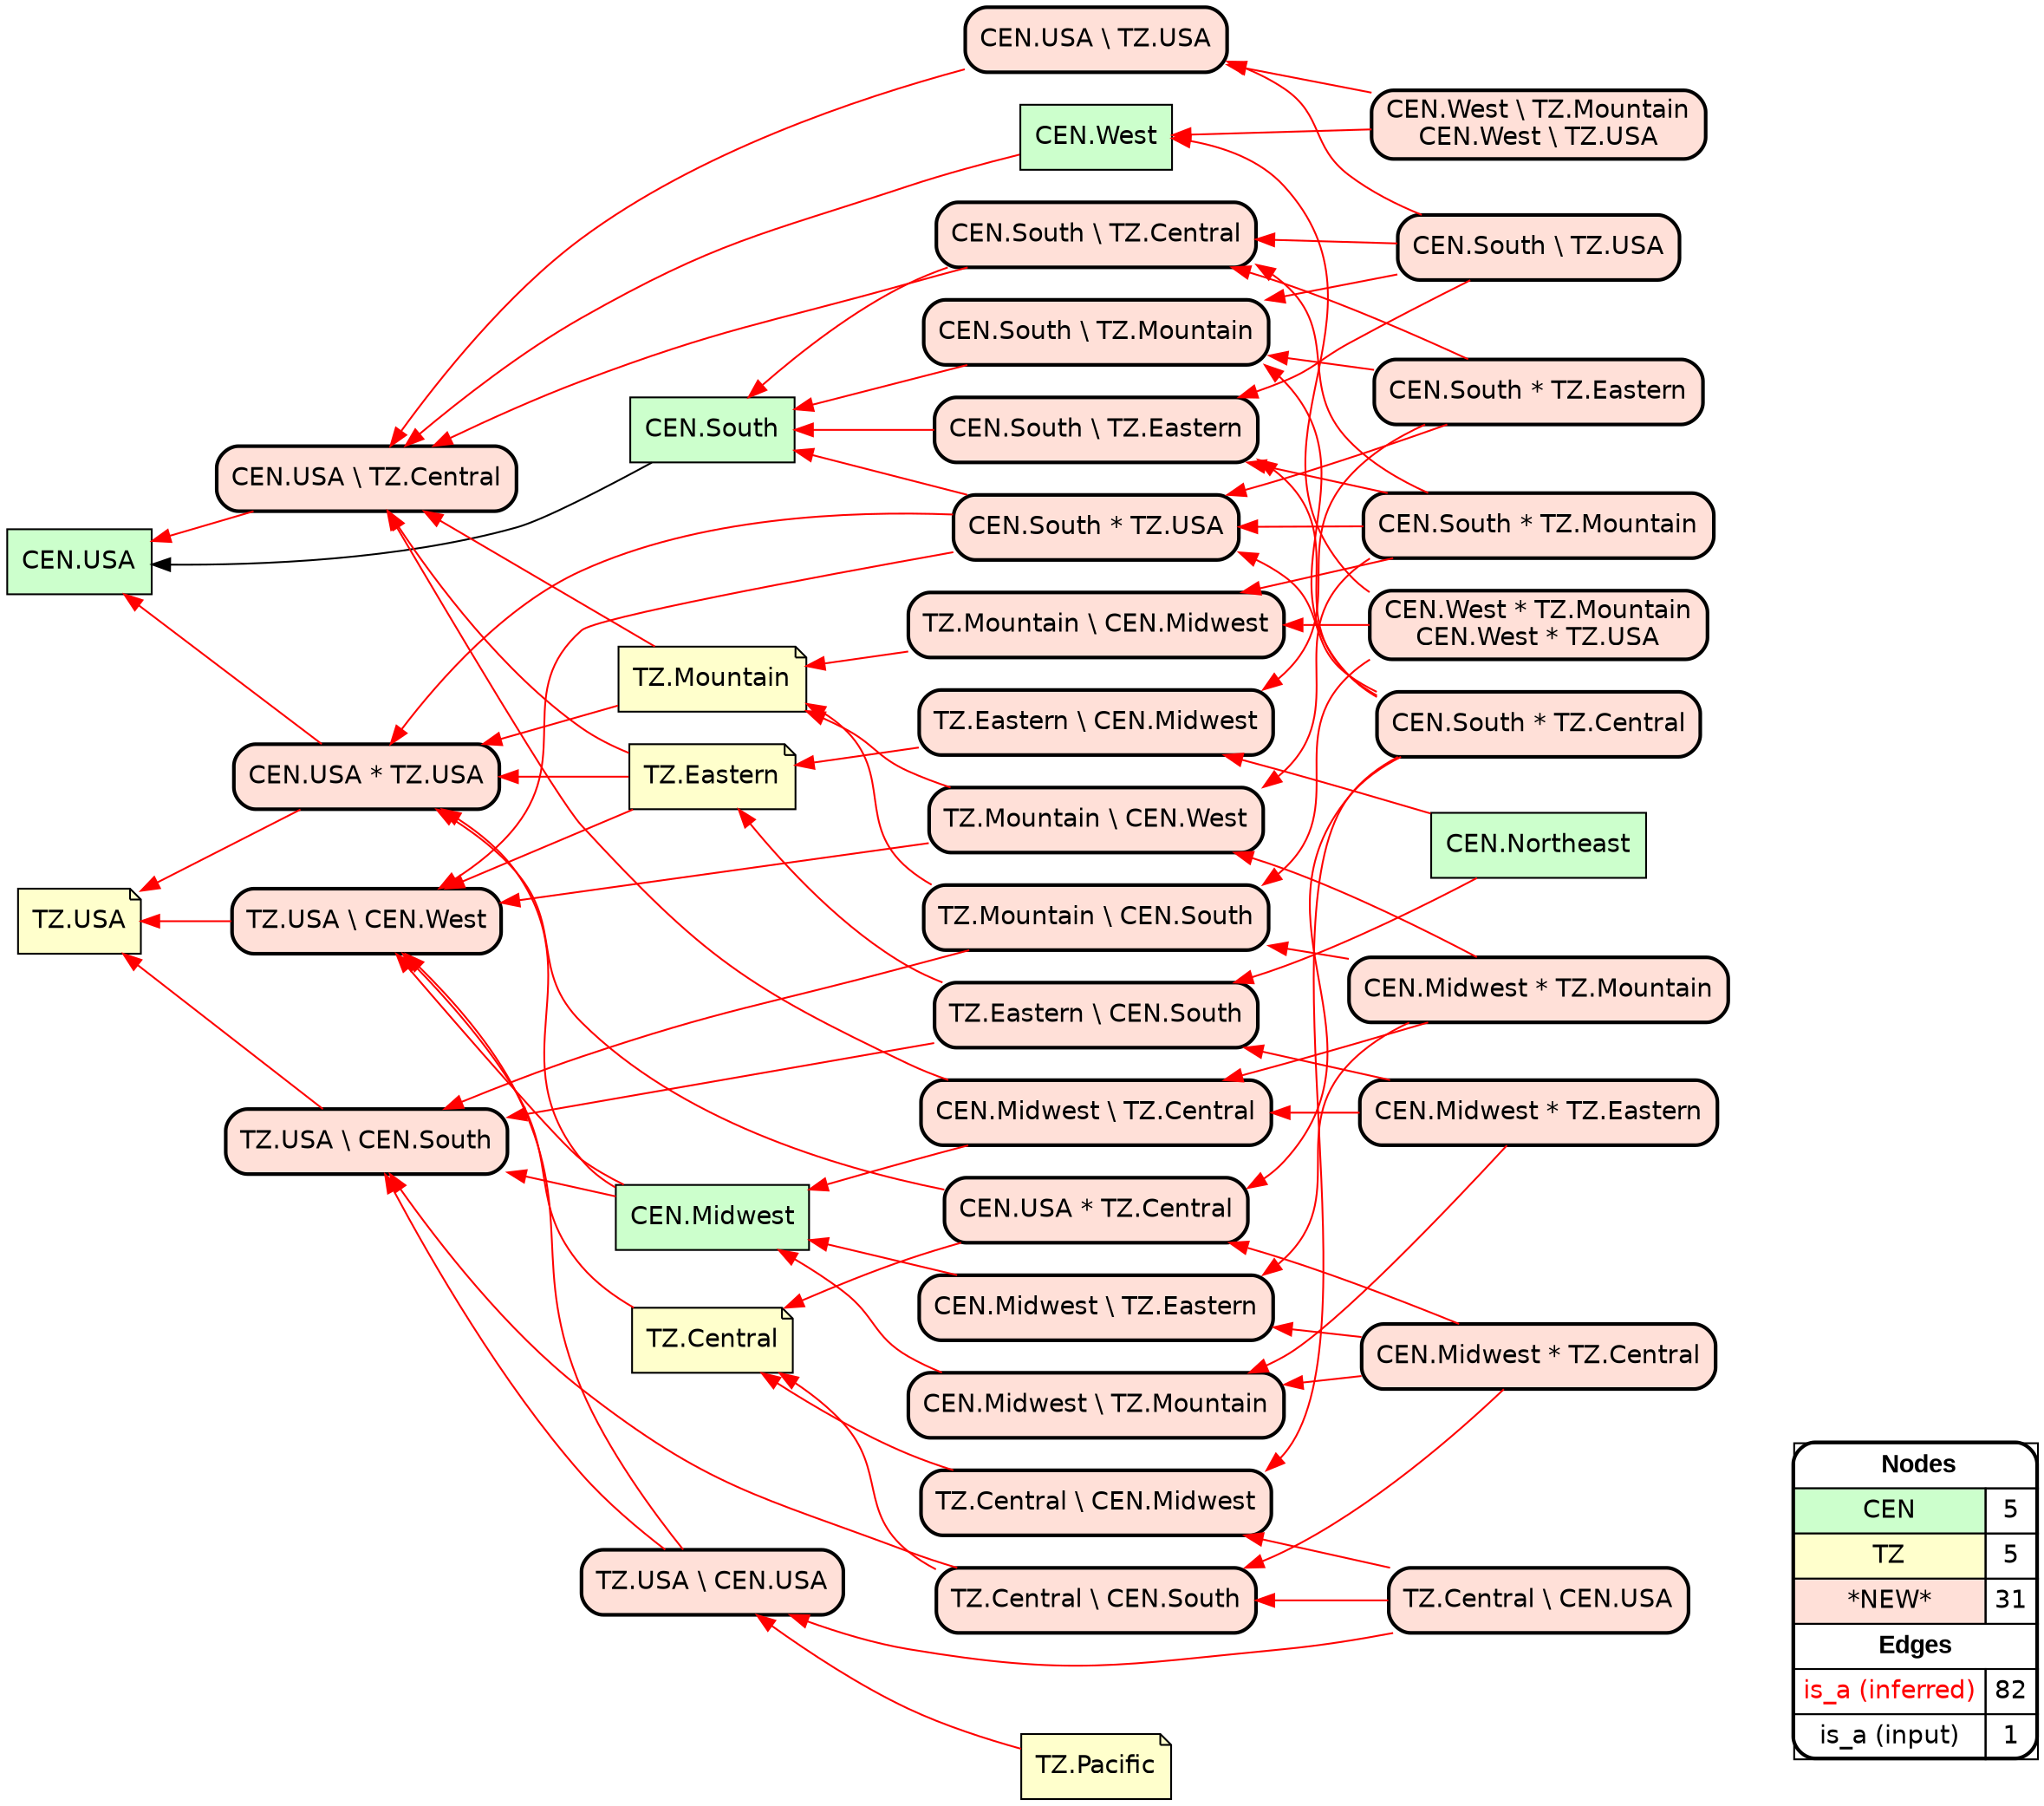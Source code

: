 digraph{
rankdir=RL
node[shape=box style=filled fillcolor="#CCFFCC" fontname="helvetica"] 
"CEN.USA"
"CEN.Midwest"
"CEN.West"
"CEN.Northeast"
"CEN.South"
node[shape=note style=filled fillcolor="#FFFFCC" fontname="helvetica"] 
"TZ.USA"
"TZ.Eastern"
"TZ.Pacific"
"TZ.Mountain"
"TZ.Central"
node[shape=box style="filled,rounded,bold" fillcolor="#FFE0D8" fontname="helvetica"] 
"TZ.Central \\ CEN.USA"
"TZ.USA \\ CEN.South"
"TZ.Mountain \\ CEN.South"
"CEN.South \\ TZ.USA"
"CEN.USA \\ TZ.Central"
"TZ.Eastern \\ CEN.Midwest"
"CEN.South * TZ.Eastern"
"CEN.South \\ TZ.Eastern"
"CEN.South * TZ.Central"
"TZ.Central \\ CEN.South"
"CEN.West \\ TZ.Mountain\nCEN.West \\ TZ.USA"
"CEN.South * TZ.Mountain"
"CEN.Midwest \\ TZ.Mountain"
"TZ.USA \\ CEN.USA"
"CEN.Midwest * TZ.Eastern"
"CEN.Midwest * TZ.Central"
"TZ.Central \\ CEN.Midwest"
"CEN.South * TZ.USA"
"CEN.Midwest * TZ.Mountain"
"TZ.Mountain \\ CEN.West"
"CEN.Midwest \\ TZ.Central"
"TZ.Mountain \\ CEN.Midwest"
"CEN.South \\ TZ.Mountain"
"CEN.West * TZ.Mountain\nCEN.West * TZ.USA"
"TZ.USA \\ CEN.West"
"CEN.USA * TZ.Central"
"CEN.USA * TZ.USA"
"CEN.South \\ TZ.Central"
"CEN.USA \\ TZ.USA"
"TZ.Eastern \\ CEN.South"
"CEN.Midwest \\ TZ.Eastern"
edge[arrowhead=normal style=dotted color="#000000" constraint=true penwidth=1]
edge[arrowhead=normal style=solid color="#FF0000" constraint=true penwidth=1]
"CEN.Midwest * TZ.Mountain" -> "TZ.Mountain \\ CEN.West"
"TZ.Central \\ CEN.USA" -> "TZ.USA \\ CEN.USA"
"CEN.South * TZ.Central" -> "CEN.South \\ TZ.Mountain"
"CEN.Midwest * TZ.Eastern" -> "CEN.Midwest \\ TZ.Central"
"TZ.USA \\ CEN.South" -> "TZ.USA"
"CEN.Midwest * TZ.Mountain" -> "TZ.Mountain \\ CEN.South"
"TZ.Mountain \\ CEN.South" -> "TZ.USA \\ CEN.South"
"TZ.Central \\ CEN.USA" -> "TZ.Central \\ CEN.South"
"TZ.Eastern" -> "TZ.USA \\ CEN.West"
"TZ.Central" -> "TZ.USA \\ CEN.West"
"TZ.Mountain \\ CEN.West" -> "TZ.USA \\ CEN.West"
"CEN.South \\ TZ.USA" -> "CEN.USA \\ TZ.USA"
"TZ.USA \\ CEN.USA" -> "TZ.USA \\ CEN.South"
"TZ.Mountain \\ CEN.South" -> "TZ.Mountain"
"CEN.South * TZ.Central" -> "CEN.USA * TZ.Central"
"TZ.Eastern \\ CEN.South" -> "TZ.USA \\ CEN.South"
"CEN.South \\ TZ.Central" -> "CEN.South"
"CEN.USA \\ TZ.USA" -> "CEN.USA \\ TZ.Central"
"CEN.South * TZ.Eastern" -> "CEN.South \\ TZ.Central"
"CEN.West * TZ.Mountain\nCEN.West * TZ.USA" -> "TZ.Mountain \\ CEN.Midwest"
"TZ.Mountain" -> "CEN.USA * TZ.USA"
"CEN.South * TZ.Eastern" -> "CEN.South \\ TZ.Mountain"
"TZ.Eastern" -> "CEN.USA * TZ.USA"
"TZ.Mountain" -> "CEN.USA \\ TZ.Central"
"CEN.Midwest \\ TZ.Central" -> "CEN.Midwest"
"CEN.Midwest * TZ.Central" -> "CEN.Midwest \\ TZ.Eastern"
"TZ.Central \\ CEN.South" -> "TZ.Central"
"CEN.South \\ TZ.USA" -> "CEN.South \\ TZ.Central"
"CEN.Midwest * TZ.Central" -> "TZ.Central \\ CEN.South"
"CEN.Midwest * TZ.Eastern" -> "CEN.Midwest \\ TZ.Mountain"
"TZ.Eastern \\ CEN.Midwest" -> "TZ.Eastern"
"CEN.West" -> "CEN.USA \\ TZ.Central"
"CEN.Midwest * TZ.Eastern" -> "TZ.Eastern \\ CEN.South"
"TZ.USA \\ CEN.West" -> "TZ.USA"
"TZ.Eastern" -> "CEN.USA \\ TZ.Central"
"CEN.South * TZ.USA" -> "TZ.USA \\ CEN.West"
"TZ.Central \\ CEN.Midwest" -> "TZ.Central"
"TZ.Central \\ CEN.South" -> "TZ.USA \\ CEN.South"
"CEN.Midwest * TZ.Central" -> "CEN.Midwest \\ TZ.Mountain"
"CEN.South * TZ.Mountain" -> "CEN.South \\ TZ.Eastern"
"CEN.South * TZ.USA" -> "CEN.USA * TZ.USA"
"CEN.Midwest \\ TZ.Central" -> "CEN.USA \\ TZ.Central"
"CEN.USA * TZ.USA" -> "CEN.USA"
"CEN.Midwest * TZ.Central" -> "CEN.USA * TZ.Central"
"TZ.Mountain \\ CEN.West" -> "TZ.Mountain"
"CEN.South * TZ.Mountain" -> "CEN.South * TZ.USA"
"CEN.Midwest * TZ.Mountain" -> "CEN.Midwest \\ TZ.Central"
"CEN.South * TZ.Eastern" -> "TZ.Eastern \\ CEN.Midwest"
"TZ.Central \\ CEN.USA" -> "TZ.Central \\ CEN.Midwest"
"CEN.USA * TZ.Central" -> "CEN.USA * TZ.USA"
"CEN.Northeast" -> "TZ.Eastern \\ CEN.South"
"CEN.Midwest" -> "TZ.USA \\ CEN.West"
"CEN.USA * TZ.USA" -> "TZ.USA"
"CEN.Midwest \\ TZ.Eastern" -> "CEN.Midwest"
"TZ.USA \\ CEN.USA" -> "TZ.USA \\ CEN.West"
"CEN.Northeast" -> "TZ.Eastern \\ CEN.Midwest"
"CEN.West * TZ.Mountain\nCEN.West * TZ.USA" -> "TZ.Mountain \\ CEN.South"
"CEN.South \\ TZ.Mountain" -> "CEN.South"
"CEN.West \\ TZ.Mountain\nCEN.West \\ TZ.USA" -> "CEN.USA \\ TZ.USA"
"CEN.South \\ TZ.Central" -> "CEN.USA \\ TZ.Central"
"TZ.Pacific" -> "TZ.USA \\ CEN.USA"
"CEN.West \\ TZ.Mountain\nCEN.West \\ TZ.USA" -> "CEN.West"
"CEN.Midwest \\ TZ.Mountain" -> "CEN.Midwest"
"CEN.West * TZ.Mountain\nCEN.West * TZ.USA" -> "CEN.West"
"CEN.Midwest * TZ.Mountain" -> "CEN.Midwest \\ TZ.Eastern"
"CEN.South \\ TZ.USA" -> "CEN.South \\ TZ.Mountain"
"CEN.Midwest" -> "CEN.USA * TZ.USA"
"CEN.South * TZ.Central" -> "CEN.South * TZ.USA"
"CEN.South * TZ.Mountain" -> "TZ.Mountain \\ CEN.West"
"CEN.South \\ TZ.USA" -> "CEN.South \\ TZ.Eastern"
"TZ.Eastern \\ CEN.South" -> "TZ.Eastern"
"CEN.South * TZ.Eastern" -> "CEN.South * TZ.USA"
"CEN.South * TZ.Central" -> "CEN.South \\ TZ.Eastern"
"CEN.USA * TZ.Central" -> "TZ.Central"
"CEN.South * TZ.Mountain" -> "CEN.South \\ TZ.Central"
"CEN.South * TZ.Central" -> "TZ.Central \\ CEN.Midwest"
"CEN.South \\ TZ.Eastern" -> "CEN.South"
"CEN.Midwest" -> "TZ.USA \\ CEN.South"
"TZ.Mountain \\ CEN.Midwest" -> "TZ.Mountain"
"CEN.USA \\ TZ.Central" -> "CEN.USA"
"CEN.South * TZ.USA" -> "CEN.South"
"CEN.South * TZ.Mountain" -> "TZ.Mountain \\ CEN.Midwest"
edge[arrowhead=normal style=solid color="#000000" constraint=true penwidth=1]
"CEN.South" -> "CEN.USA"
node[shape=box] 
{rank=source Legend [fillcolor= white margin=0 label=< 
 <TABLE BORDER="0" CELLBORDER="1" CELLSPACING="0" CELLPADDING="4"> 
<TR> <TD COLSPAN="2"><font face="Arial Black"> Nodes</font></TD> </TR> 
<TR> 
 <TD bgcolor="#CCFFCC" fontname="helvetica">CEN</TD> 
 <TD>5</TD> 
 </TR> 
<TR> 
 <TD bgcolor="#FFFFCC" fontname="helvetica">TZ</TD> 
 <TD>5</TD> 
 </TR> 
<TR> 
 <TD bgcolor="#FFE0D8" fontname="helvetica">*NEW*</TD> 
 <TD>31</TD> 
 </TR> 
<TR> <TD COLSPAN="2"><font face = "Arial Black"> Edges </font></TD> </TR> 
<TR> 
 <TD><font color ="#FF0000">is_a (inferred)</font></TD><TD>82</TD>
</TR>
<TR> 
 <TD><font color ="#000000">is_a (input)</font></TD><TD>1</TD>
</TR>
</TABLE> 
 >] } 
}